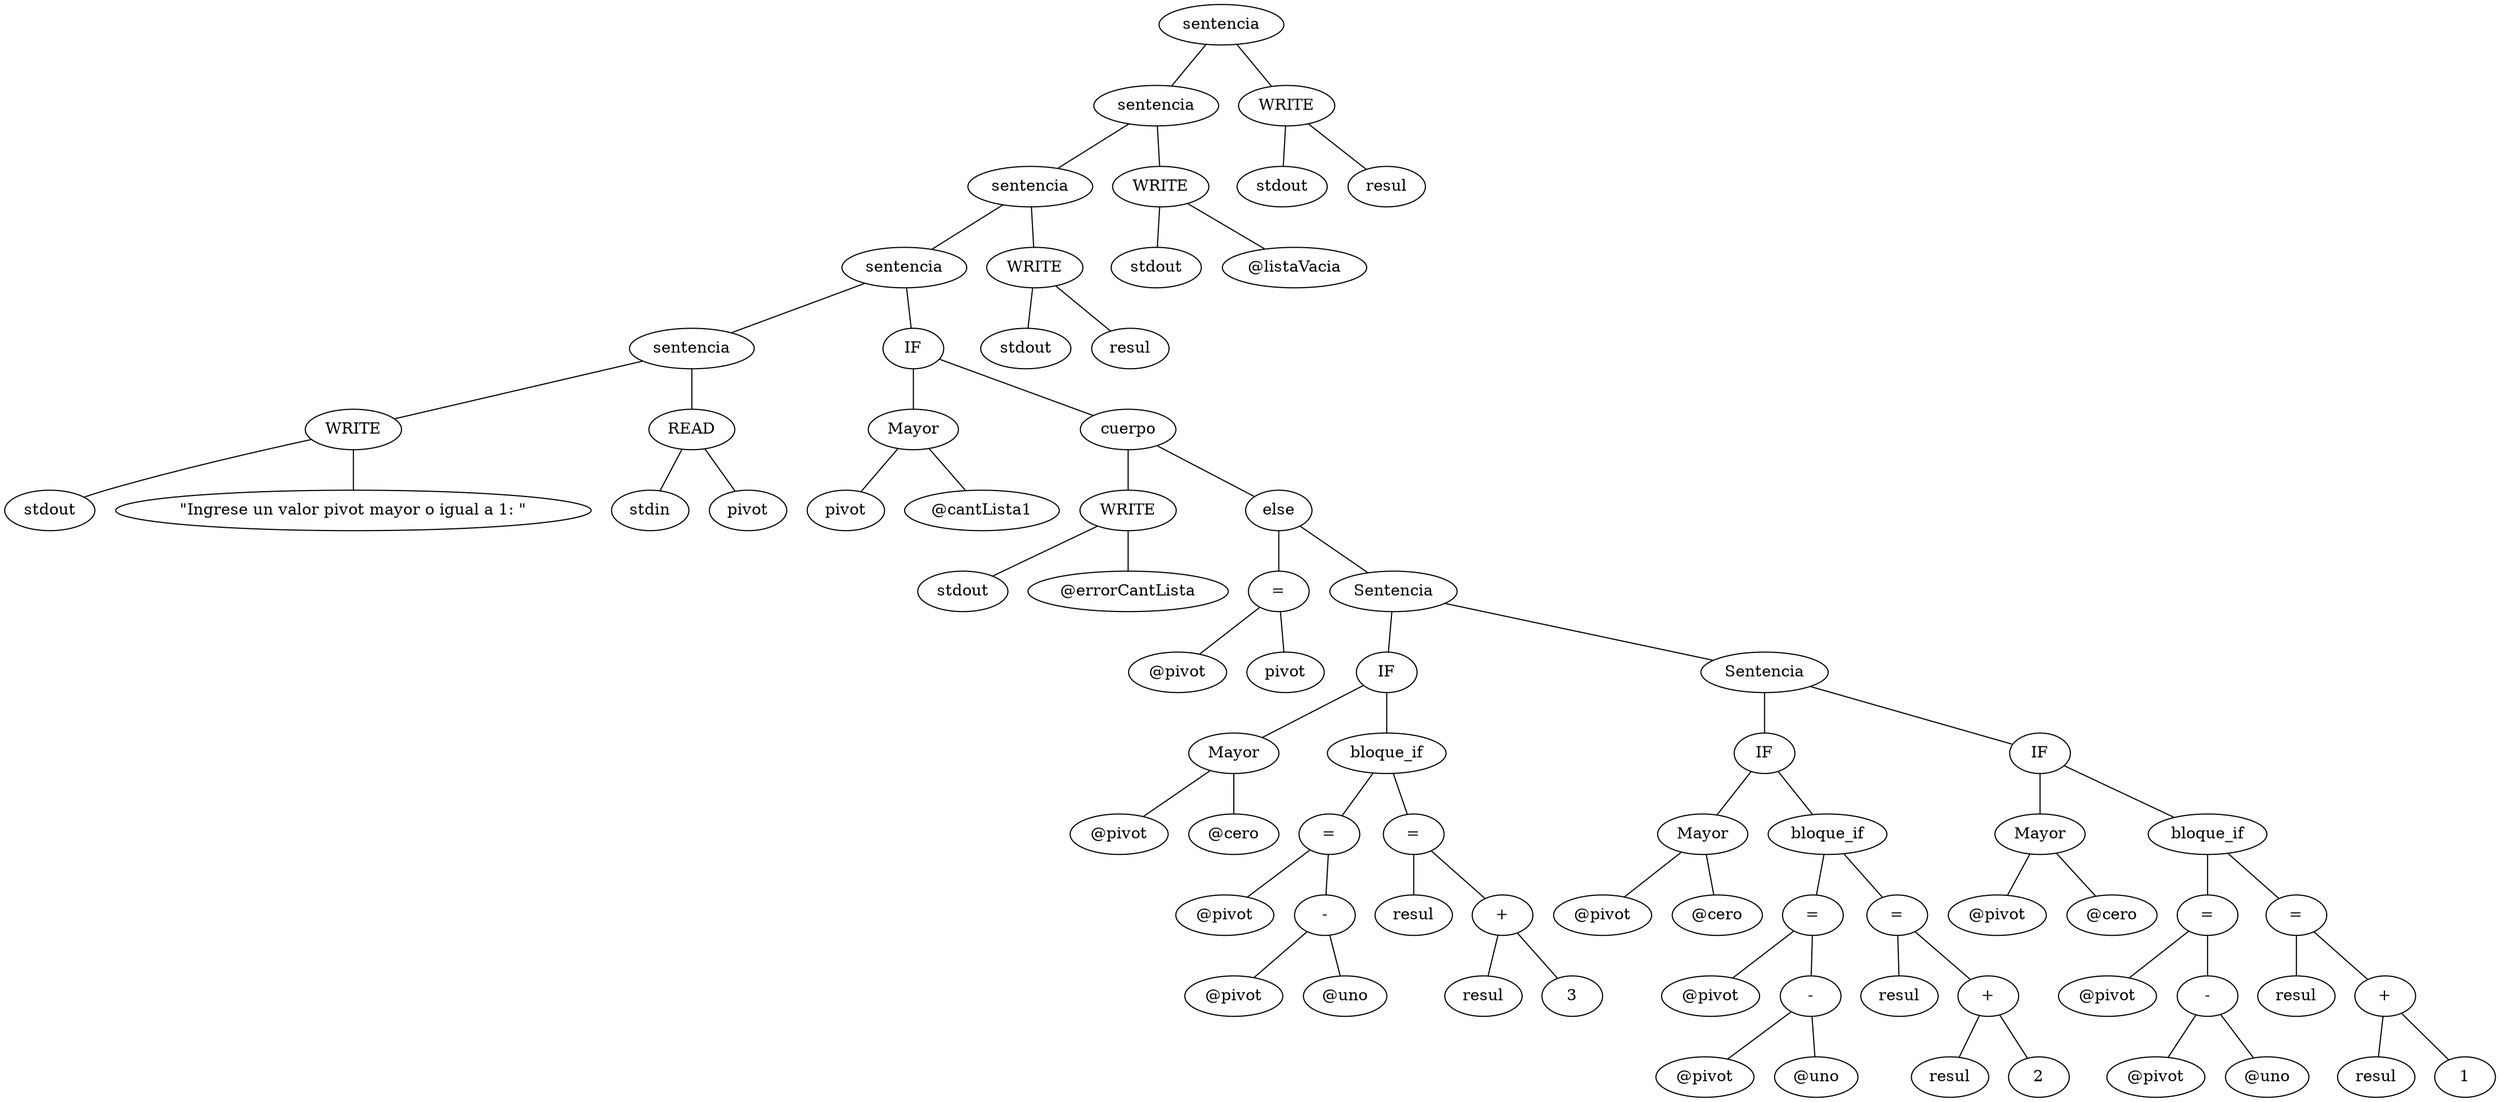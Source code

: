graph g{
	0[label=<sentencia>]
	1[label=<sentencia>]
	76[label=<WRITE>]
	0--1
	0--76
	1[label=<sentencia>]
	2[label=<sentencia>]
	73[label=<WRITE>]
	1--2
	1--73
	2[label=<sentencia>]
	3[label=<sentencia>]
	70[label=<WRITE>]
	2--3
	2--70
	3[label=<sentencia>]
	4[label=<sentencia>]
	11[label=<IF>]
	3--4
	3--11
	4[label=<sentencia>]
	5[label=<WRITE>]
	8[label=<READ>]
	4--5
	4--8
	5[label=<WRITE>]
	6[label=<stdout>]
	7[label=<"Ingrese un valor pivot mayor o igual a 1: ">]
	5--6
	5--7
	8[label=<READ>]
	9[label=<stdin>]
	10[label=<pivot>]
	8--9
	8--10
	11[label=<IF>]
	12[label=<Mayor>]
	15[label=<cuerpo>]
	11--12
	11--15
	12[label=<Mayor>]
	13[label=<pivot>]
	14[label=<@cantLista1>]
	12--13
	12--14
	15[label=<cuerpo>]
	16[label=<WRITE>]
	19[label=<else>]
	15--16
	15--19
	16[label=<WRITE>]
	17[label=<stdout>]
	18[label=<@errorCantLista>]
	16--17
	16--18
	19[label=<else>]
	20[label=<=>]
	23[label=<Sentencia>]
	19--20
	19--23
	20[label=<=>]
	21[label=<@pivot>]
	22[label=<pivot>]
	20--21
	20--22
	23[label=<Sentencia>]
	24[label=<IF>]
	39[label=<Sentencia>]
	23--24
	23--39
	24[label=<IF>]
	25[label=<Mayor>]
	28[label=<bloque_if>]
	24--25
	24--28
	25[label=<Mayor>]
	26[label=<@pivot>]
	27[label=<@cero>]
	25--26
	25--27
	28[label=<bloque_if>]
	29[label=<=>]
	34[label=<=>]
	28--29
	28--34
	29[label=<=>]
	30[label=<@pivot>]
	31[label=<->]
	29--30
	29--31
	31[label=<->]
	32[label=<@pivot>]
	33[label=<@uno>]
	31--32
	31--33
	34[label=<=>]
	35[label=<resul>]
	36[label=<+>]
	34--35
	34--36
	36[label=<+>]
	37[label=<resul>]
	38[label=<3>]
	36--37
	36--38
	39[label=<Sentencia>]
	40[label=<IF>]
	55[label=<IF>]
	39--40
	39--55
	40[label=<IF>]
	41[label=<Mayor>]
	44[label=<bloque_if>]
	40--41
	40--44
	41[label=<Mayor>]
	42[label=<@pivot>]
	43[label=<@cero>]
	41--42
	41--43
	44[label=<bloque_if>]
	45[label=<=>]
	50[label=<=>]
	44--45
	44--50
	45[label=<=>]
	46[label=<@pivot>]
	47[label=<->]
	45--46
	45--47
	47[label=<->]
	48[label=<@pivot>]
	49[label=<@uno>]
	47--48
	47--49
	50[label=<=>]
	51[label=<resul>]
	52[label=<+>]
	50--51
	50--52
	52[label=<+>]
	53[label=<resul>]
	54[label=<2>]
	52--53
	52--54
	55[label=<IF>]
	56[label=<Mayor>]
	59[label=<bloque_if>]
	55--56
	55--59
	56[label=<Mayor>]
	57[label=<@pivot>]
	58[label=<@cero>]
	56--57
	56--58
	59[label=<bloque_if>]
	60[label=<=>]
	65[label=<=>]
	59--60
	59--65
	60[label=<=>]
	61[label=<@pivot>]
	62[label=<->]
	60--61
	60--62
	62[label=<->]
	63[label=<@pivot>]
	64[label=<@uno>]
	62--63
	62--64
	65[label=<=>]
	66[label=<resul>]
	67[label=<+>]
	65--66
	65--67
	67[label=<+>]
	68[label=<resul>]
	69[label=<1>]
	67--68
	67--69
	70[label=<WRITE>]
	71[label=<stdout>]
	72[label=<resul>]
	70--71
	70--72
	73[label=<WRITE>]
	74[label=<stdout>]
	75[label=<@listaVacia>]
	73--74
	73--75
	76[label=<WRITE>]
	77[label=<stdout>]
	78[label=<resul>]
	76--77
	76--78
}
